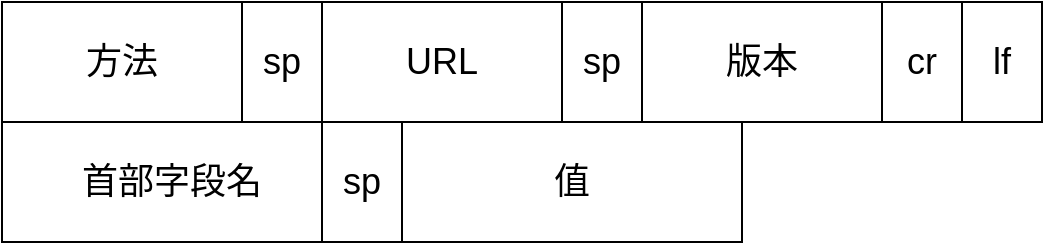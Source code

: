 <mxfile version="15.8.7" type="device"><diagram id="DTREfpJdoSvHqF3c_WAE" name="Page-1"><mxGraphModel dx="1278" dy="649" grid="1" gridSize="10" guides="1" tooltips="1" connect="1" arrows="1" fold="1" page="1" pageScale="1" pageWidth="850" pageHeight="1100" math="0" shadow="0"><root><mxCell id="0"/><mxCell id="1" parent="0"/><mxCell id="e6VQxTuRHLZFvazFlXsw-1" value="&lt;font style=&quot;font-size: 18px&quot;&gt;方法&lt;/font&gt;" style="rounded=0;whiteSpace=wrap;html=1;" vertex="1" parent="1"><mxGeometry x="100" y="110" width="120" height="60" as="geometry"/></mxCell><mxCell id="e6VQxTuRHLZFvazFlXsw-2" value="&lt;font style=&quot;font-size: 18px&quot;&gt;sp&lt;/font&gt;" style="rounded=0;whiteSpace=wrap;html=1;" vertex="1" parent="1"><mxGeometry x="220" y="110" width="40" height="60" as="geometry"/></mxCell><mxCell id="e6VQxTuRHLZFvazFlXsw-3" value="&lt;font style=&quot;font-size: 18px&quot;&gt;URL&lt;/font&gt;" style="rounded=0;whiteSpace=wrap;html=1;" vertex="1" parent="1"><mxGeometry x="260" y="110" width="120" height="60" as="geometry"/></mxCell><mxCell id="e6VQxTuRHLZFvazFlXsw-4" value="&lt;font style=&quot;font-size: 18px&quot;&gt;版本&lt;/font&gt;" style="rounded=0;whiteSpace=wrap;html=1;" vertex="1" parent="1"><mxGeometry x="420" y="110" width="120" height="60" as="geometry"/></mxCell><mxCell id="e6VQxTuRHLZFvazFlXsw-5" value="&lt;font style=&quot;font-size: 18px&quot;&gt;sp&lt;/font&gt;" style="rounded=0;whiteSpace=wrap;html=1;" vertex="1" parent="1"><mxGeometry x="380" y="110" width="40" height="60" as="geometry"/></mxCell><mxCell id="e6VQxTuRHLZFvazFlXsw-7" value="&lt;font style=&quot;font-size: 18px&quot;&gt;cr&lt;/font&gt;" style="rounded=0;whiteSpace=wrap;html=1;" vertex="1" parent="1"><mxGeometry x="540" y="110" width="40" height="60" as="geometry"/></mxCell><mxCell id="e6VQxTuRHLZFvazFlXsw-8" value="&lt;font style=&quot;font-size: 18px&quot;&gt;lf&lt;/font&gt;" style="rounded=0;whiteSpace=wrap;html=1;" vertex="1" parent="1"><mxGeometry x="580" y="110" width="40" height="60" as="geometry"/></mxCell><mxCell id="e6VQxTuRHLZFvazFlXsw-9" value="首部字段名" style="rounded=0;whiteSpace=wrap;html=1;fontSize=18;" vertex="1" parent="1"><mxGeometry x="100" y="170" width="170" height="60" as="geometry"/></mxCell><mxCell id="e6VQxTuRHLZFvazFlXsw-10" value="&lt;font style=&quot;font-size: 18px&quot;&gt;sp&lt;/font&gt;" style="rounded=0;whiteSpace=wrap;html=1;" vertex="1" parent="1"><mxGeometry x="260" y="170" width="40" height="60" as="geometry"/></mxCell><mxCell id="e6VQxTuRHLZFvazFlXsw-11" value="值" style="rounded=0;whiteSpace=wrap;html=1;fontSize=18;" vertex="1" parent="1"><mxGeometry x="300" y="170" width="170" height="60" as="geometry"/></mxCell></root></mxGraphModel></diagram></mxfile>